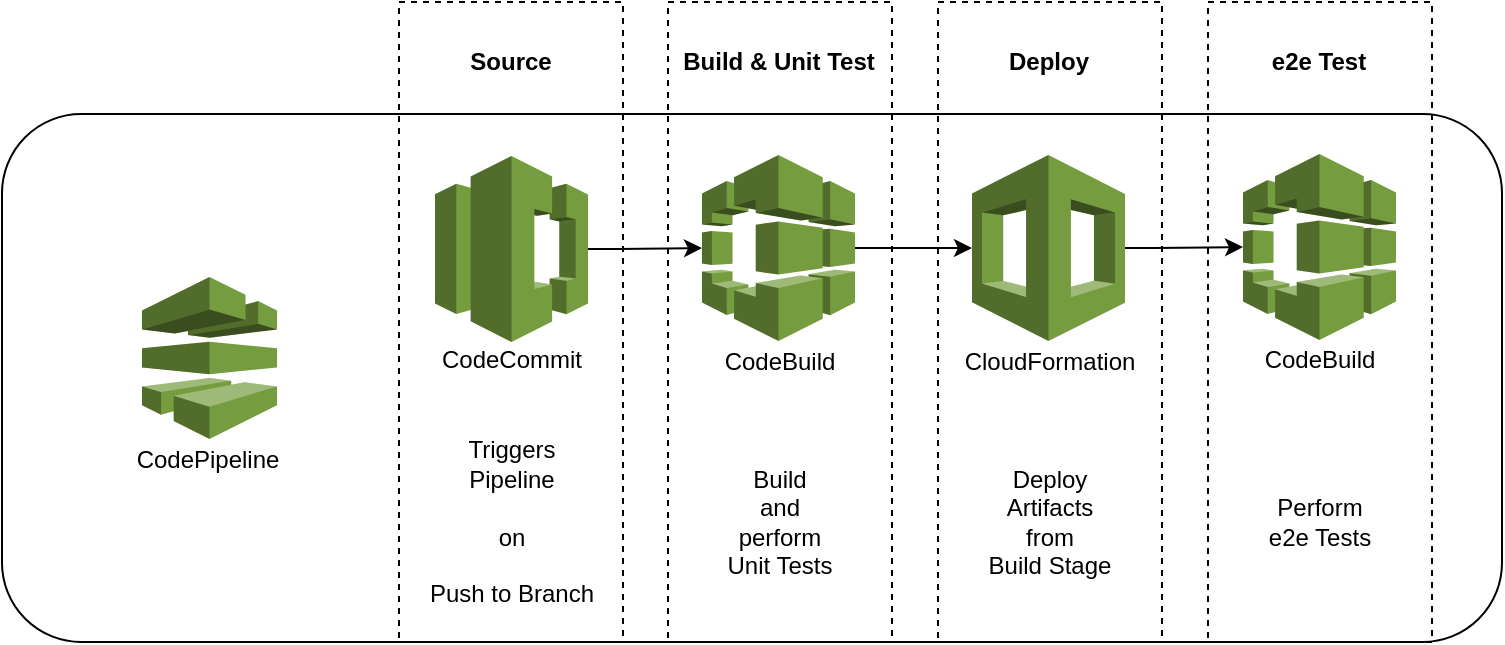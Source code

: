 <mxfile version="12.0.2" type="device" pages="1"><diagram id="Ag3BQZGBw6UOgnRvfbhk" name="Page-1"><mxGraphModel dx="-2212" dy="-656" grid="1" gridSize="10" guides="1" tooltips="1" connect="1" arrows="1" fold="1" page="0" pageScale="1" pageWidth="827" pageHeight="1169" math="0" shadow="0"><root><mxCell id="0"/><mxCell id="1" parent="0"/><mxCell id="xUE1sR0iVJsSHnruMnoa-36" value="" style="rounded=1;whiteSpace=wrap;html=1;" vertex="1" parent="1"><mxGeometry x="3250" y="1486" width="750" height="264" as="geometry"/></mxCell><mxCell id="xUE1sR0iVJsSHnruMnoa-29" value="" style="group" vertex="1" connectable="0" parent="1"><mxGeometry x="3600" y="1506.5" width="76.5" height="113" as="geometry"/></mxCell><mxCell id="xUE1sR0iVJsSHnruMnoa-20" value="" style="outlineConnect=0;dashed=0;verticalLabelPosition=bottom;verticalAlign=top;align=center;html=1;shape=mxgraph.aws3.codebuild;fillColor=#759C3E;gradientColor=none;" vertex="1" parent="xUE1sR0iVJsSHnruMnoa-29"><mxGeometry width="76.5" height="93" as="geometry"/></mxCell><mxCell id="xUE1sR0iVJsSHnruMnoa-21" value="CodeBuild" style="text;html=1;strokeColor=none;fillColor=none;align=center;verticalAlign=middle;whiteSpace=wrap;rounded=0;" vertex="1" parent="xUE1sR0iVJsSHnruMnoa-29"><mxGeometry x="18.5" y="93" width="40" height="20" as="geometry"/></mxCell><mxCell id="xUE1sR0iVJsSHnruMnoa-30" style="edgeStyle=orthogonalEdgeStyle;rounded=0;orthogonalLoop=1;jettySize=auto;html=1;exitX=1;exitY=0.5;exitDx=0;exitDy=0;exitPerimeter=0;curved=1;" edge="1" parent="1" source="xUE1sR0iVJsSHnruMnoa-18" target="xUE1sR0iVJsSHnruMnoa-20"><mxGeometry relative="1" as="geometry"/></mxCell><mxCell id="xUE1sR0iVJsSHnruMnoa-31" style="edgeStyle=orthogonalEdgeStyle;rounded=0;orthogonalLoop=1;jettySize=auto;html=1;exitX=1;exitY=0.5;exitDx=0;exitDy=0;exitPerimeter=0;" edge="1" parent="1" source="xUE1sR0iVJsSHnruMnoa-20" target="xUE1sR0iVJsSHnruMnoa-14"><mxGeometry relative="1" as="geometry"/></mxCell><mxCell id="xUE1sR0iVJsSHnruMnoa-35" style="edgeStyle=orthogonalEdgeStyle;rounded=0;orthogonalLoop=1;jettySize=auto;html=1;exitX=1;exitY=0.5;exitDx=0;exitDy=0;exitPerimeter=0;curved=1;" edge="1" parent="1" source="xUE1sR0iVJsSHnruMnoa-14" target="xUE1sR0iVJsSHnruMnoa-33"><mxGeometry relative="1" as="geometry"/></mxCell><mxCell id="xUE1sR0iVJsSHnruMnoa-40" value="" style="group" vertex="1" connectable="0" parent="1"><mxGeometry x="3583" y="1430" width="112" height="320" as="geometry"/></mxCell><mxCell id="xUE1sR0iVJsSHnruMnoa-38" value="" style="rounded=0;whiteSpace=wrap;html=1;fillColor=none;dashed=1;" vertex="1" parent="xUE1sR0iVJsSHnruMnoa-40"><mxGeometry width="112" height="320" as="geometry"/></mxCell><mxCell id="xUE1sR0iVJsSHnruMnoa-39" value="Build &amp;amp; Unit Test" style="text;html=1;strokeColor=none;fillColor=none;align=center;verticalAlign=middle;whiteSpace=wrap;rounded=0;dashed=1;fontStyle=1" vertex="1" parent="xUE1sR0iVJsSHnruMnoa-40"><mxGeometry x="1" y="20" width="109" height="20" as="geometry"/></mxCell><mxCell id="xUE1sR0iVJsSHnruMnoa-45" value="Build&lt;br&gt;and&lt;br&gt;perform&lt;br&gt;Unit Tests" style="text;html=1;strokeColor=none;fillColor=none;align=center;verticalAlign=middle;whiteSpace=wrap;rounded=0;dashed=1;fontStyle=0" vertex="1" parent="xUE1sR0iVJsSHnruMnoa-40"><mxGeometry x="10.5" y="220" width="90" height="80" as="geometry"/></mxCell><mxCell id="xUE1sR0iVJsSHnruMnoa-41" value="" style="group" vertex="1" connectable="0" parent="1"><mxGeometry x="3448.5" y="1430" width="112" height="320" as="geometry"/></mxCell><mxCell id="xUE1sR0iVJsSHnruMnoa-42" value="" style="rounded=0;whiteSpace=wrap;html=1;fillColor=none;dashed=1;" vertex="1" parent="xUE1sR0iVJsSHnruMnoa-41"><mxGeometry width="112" height="320" as="geometry"/></mxCell><mxCell id="xUE1sR0iVJsSHnruMnoa-43" value="Source" style="text;html=1;strokeColor=none;fillColor=none;align=center;verticalAlign=middle;whiteSpace=wrap;rounded=0;dashed=1;fontStyle=1" vertex="1" parent="xUE1sR0iVJsSHnruMnoa-41"><mxGeometry x="11" y="20" width="89" height="20" as="geometry"/></mxCell><mxCell id="xUE1sR0iVJsSHnruMnoa-44" value="Triggers Pipeline&lt;br&gt;&lt;br&gt;on&lt;br&gt;&lt;br&gt;Push to Branch" style="text;html=1;strokeColor=none;fillColor=none;align=center;verticalAlign=middle;whiteSpace=wrap;rounded=0;dashed=1;fontStyle=0" vertex="1" parent="xUE1sR0iVJsSHnruMnoa-41"><mxGeometry x="11" y="220" width="90" height="80" as="geometry"/></mxCell><mxCell id="xUE1sR0iVJsSHnruMnoa-50" value="" style="group" vertex="1" connectable="0" parent="1"><mxGeometry x="3718" y="1430" width="112" height="320" as="geometry"/></mxCell><mxCell id="xUE1sR0iVJsSHnruMnoa-51" value="" style="rounded=0;whiteSpace=wrap;html=1;fillColor=none;dashed=1;" vertex="1" parent="xUE1sR0iVJsSHnruMnoa-50"><mxGeometry width="112" height="320" as="geometry"/></mxCell><mxCell id="xUE1sR0iVJsSHnruMnoa-52" value="Deploy" style="text;html=1;strokeColor=none;fillColor=none;align=center;verticalAlign=middle;whiteSpace=wrap;rounded=0;dashed=1;fontStyle=1" vertex="1" parent="xUE1sR0iVJsSHnruMnoa-50"><mxGeometry x="11" y="20" width="89" height="20" as="geometry"/></mxCell><mxCell id="xUE1sR0iVJsSHnruMnoa-53" value="Deploy&lt;br&gt;Artifacts&lt;br&gt;from&lt;br&gt;Build Stage" style="text;html=1;strokeColor=none;fillColor=none;align=center;verticalAlign=middle;whiteSpace=wrap;rounded=0;dashed=1;fontStyle=0" vertex="1" parent="xUE1sR0iVJsSHnruMnoa-50"><mxGeometry x="10.5" y="220" width="90" height="80" as="geometry"/></mxCell><mxCell id="xUE1sR0iVJsSHnruMnoa-27" value="" style="group" vertex="1" connectable="0" parent="xUE1sR0iVJsSHnruMnoa-50"><mxGeometry x="17" y="76.5" width="76.5" height="113" as="geometry"/></mxCell><mxCell id="xUE1sR0iVJsSHnruMnoa-14" value="" style="outlineConnect=0;dashed=0;verticalLabelPosition=bottom;verticalAlign=top;align=center;html=1;shape=mxgraph.aws3.cloudformation;fillColor=#759C3E;gradientColor=none;" vertex="1" parent="xUE1sR0iVJsSHnruMnoa-27"><mxGeometry width="76.5" height="93" as="geometry"/></mxCell><mxCell id="xUE1sR0iVJsSHnruMnoa-15" value="CloudFormation" style="text;html=1;strokeColor=none;fillColor=none;align=center;verticalAlign=middle;whiteSpace=wrap;rounded=0;" vertex="1" parent="xUE1sR0iVJsSHnruMnoa-27"><mxGeometry x="18.5" y="93" width="40" height="20" as="geometry"/></mxCell><mxCell id="xUE1sR0iVJsSHnruMnoa-54" value="" style="group" vertex="1" connectable="0" parent="1"><mxGeometry x="3853" y="1430" width="112" height="320" as="geometry"/></mxCell><mxCell id="xUE1sR0iVJsSHnruMnoa-55" value="" style="rounded=0;whiteSpace=wrap;html=1;fillColor=none;dashed=1;" vertex="1" parent="xUE1sR0iVJsSHnruMnoa-54"><mxGeometry width="112" height="320" as="geometry"/></mxCell><mxCell id="xUE1sR0iVJsSHnruMnoa-56" value="e2e Test" style="text;html=1;strokeColor=none;fillColor=none;align=center;verticalAlign=middle;whiteSpace=wrap;rounded=0;dashed=1;fontStyle=1" vertex="1" parent="xUE1sR0iVJsSHnruMnoa-54"><mxGeometry x="11" y="20" width="89" height="20" as="geometry"/></mxCell><mxCell id="xUE1sR0iVJsSHnruMnoa-57" value="Perform&lt;br&gt;e2e Tests" style="text;html=1;strokeColor=none;fillColor=none;align=center;verticalAlign=middle;whiteSpace=wrap;rounded=0;dashed=1;fontStyle=0" vertex="1" parent="xUE1sR0iVJsSHnruMnoa-54"><mxGeometry x="10.5" y="220" width="90" height="80" as="geometry"/></mxCell><mxCell id="xUE1sR0iVJsSHnruMnoa-32" value="" style="group" vertex="1" connectable="0" parent="xUE1sR0iVJsSHnruMnoa-54"><mxGeometry x="17.5" y="76" width="76.5" height="113" as="geometry"/></mxCell><mxCell id="xUE1sR0iVJsSHnruMnoa-33" value="" style="outlineConnect=0;dashed=0;verticalLabelPosition=bottom;verticalAlign=top;align=center;html=1;shape=mxgraph.aws3.codebuild;fillColor=#759C3E;gradientColor=none;" vertex="1" parent="xUE1sR0iVJsSHnruMnoa-32"><mxGeometry width="76.5" height="93" as="geometry"/></mxCell><mxCell id="xUE1sR0iVJsSHnruMnoa-34" value="CodeBuild" style="text;html=1;strokeColor=none;fillColor=none;align=center;verticalAlign=middle;whiteSpace=wrap;rounded=0;" vertex="1" parent="xUE1sR0iVJsSHnruMnoa-32"><mxGeometry x="18.5" y="93" width="40" height="20" as="geometry"/></mxCell><mxCell id="xUE1sR0iVJsSHnruMnoa-61" value="" style="group" vertex="1" connectable="0" parent="1"><mxGeometry x="3320" y="1567.5" width="67.5" height="101" as="geometry"/></mxCell><mxCell id="xUE1sR0iVJsSHnruMnoa-22" value="" style="outlineConnect=0;dashed=0;verticalLabelPosition=bottom;verticalAlign=top;align=center;html=1;shape=mxgraph.aws3.codepipeline;fillColor=#759C3E;gradientColor=none;" vertex="1" parent="xUE1sR0iVJsSHnruMnoa-61"><mxGeometry width="67.5" height="81" as="geometry"/></mxCell><mxCell id="xUE1sR0iVJsSHnruMnoa-23" value="CodePipeline" style="text;html=1;strokeColor=none;fillColor=none;align=center;verticalAlign=middle;whiteSpace=wrap;rounded=0;" vertex="1" parent="xUE1sR0iVJsSHnruMnoa-61"><mxGeometry x="13" y="81" width="40" height="20" as="geometry"/></mxCell><mxCell id="xUE1sR0iVJsSHnruMnoa-25" value="" style="group" vertex="1" connectable="0" parent="1"><mxGeometry x="3466.5" y="1507" width="76.5" height="112" as="geometry"/></mxCell><mxCell id="xUE1sR0iVJsSHnruMnoa-18" value="" style="outlineConnect=0;dashed=0;verticalLabelPosition=bottom;verticalAlign=top;align=center;html=1;shape=mxgraph.aws3.codecommit;fillColor=#759C3E;gradientColor=none;" vertex="1" parent="xUE1sR0iVJsSHnruMnoa-25"><mxGeometry width="76.5" height="93" as="geometry"/></mxCell><mxCell id="xUE1sR0iVJsSHnruMnoa-19" value="CodeCommit" style="text;html=1;strokeColor=none;fillColor=none;align=center;verticalAlign=middle;whiteSpace=wrap;rounded=0;" vertex="1" parent="xUE1sR0iVJsSHnruMnoa-25"><mxGeometry x="18.5" y="92" width="40" height="20" as="geometry"/></mxCell></root></mxGraphModel></diagram></mxfile>